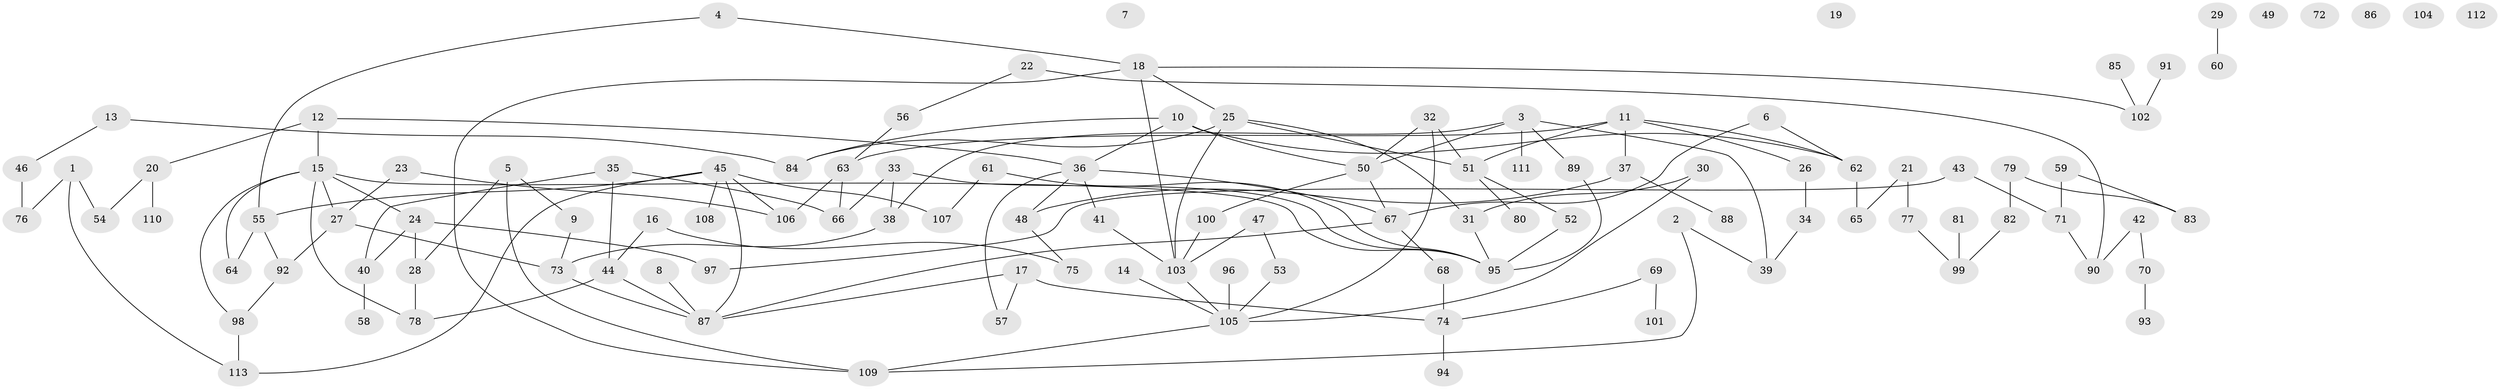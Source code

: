 // Generated by graph-tools (version 1.1) at 2025/33/03/09/25 02:33:28]
// undirected, 113 vertices, 146 edges
graph export_dot {
graph [start="1"]
  node [color=gray90,style=filled];
  1;
  2;
  3;
  4;
  5;
  6;
  7;
  8;
  9;
  10;
  11;
  12;
  13;
  14;
  15;
  16;
  17;
  18;
  19;
  20;
  21;
  22;
  23;
  24;
  25;
  26;
  27;
  28;
  29;
  30;
  31;
  32;
  33;
  34;
  35;
  36;
  37;
  38;
  39;
  40;
  41;
  42;
  43;
  44;
  45;
  46;
  47;
  48;
  49;
  50;
  51;
  52;
  53;
  54;
  55;
  56;
  57;
  58;
  59;
  60;
  61;
  62;
  63;
  64;
  65;
  66;
  67;
  68;
  69;
  70;
  71;
  72;
  73;
  74;
  75;
  76;
  77;
  78;
  79;
  80;
  81;
  82;
  83;
  84;
  85;
  86;
  87;
  88;
  89;
  90;
  91;
  92;
  93;
  94;
  95;
  96;
  97;
  98;
  99;
  100;
  101;
  102;
  103;
  104;
  105;
  106;
  107;
  108;
  109;
  110;
  111;
  112;
  113;
  1 -- 54;
  1 -- 76;
  1 -- 113;
  2 -- 39;
  2 -- 109;
  3 -- 38;
  3 -- 39;
  3 -- 50;
  3 -- 89;
  3 -- 111;
  4 -- 18;
  4 -- 55;
  5 -- 9;
  5 -- 28;
  5 -- 109;
  6 -- 62;
  6 -- 67;
  8 -- 87;
  9 -- 73;
  10 -- 36;
  10 -- 50;
  10 -- 62;
  10 -- 84;
  11 -- 26;
  11 -- 37;
  11 -- 51;
  11 -- 62;
  11 -- 63;
  12 -- 15;
  12 -- 20;
  12 -- 36;
  13 -- 46;
  13 -- 84;
  14 -- 105;
  15 -- 24;
  15 -- 27;
  15 -- 64;
  15 -- 78;
  15 -- 95;
  15 -- 98;
  16 -- 44;
  16 -- 75;
  17 -- 57;
  17 -- 74;
  17 -- 87;
  18 -- 25;
  18 -- 102;
  18 -- 103;
  18 -- 109;
  20 -- 54;
  20 -- 110;
  21 -- 65;
  21 -- 77;
  22 -- 56;
  22 -- 90;
  23 -- 27;
  23 -- 106;
  24 -- 28;
  24 -- 40;
  24 -- 97;
  25 -- 31;
  25 -- 51;
  25 -- 84;
  25 -- 103;
  26 -- 34;
  27 -- 73;
  27 -- 92;
  28 -- 78;
  29 -- 60;
  30 -- 31;
  30 -- 105;
  31 -- 95;
  32 -- 50;
  32 -- 51;
  32 -- 105;
  33 -- 38;
  33 -- 66;
  33 -- 95;
  34 -- 39;
  35 -- 40;
  35 -- 44;
  35 -- 66;
  36 -- 41;
  36 -- 48;
  36 -- 57;
  36 -- 67;
  37 -- 48;
  37 -- 88;
  38 -- 73;
  40 -- 58;
  41 -- 103;
  42 -- 70;
  42 -- 90;
  43 -- 71;
  43 -- 97;
  44 -- 78;
  44 -- 87;
  45 -- 55;
  45 -- 87;
  45 -- 106;
  45 -- 107;
  45 -- 108;
  45 -- 113;
  46 -- 76;
  47 -- 53;
  47 -- 103;
  48 -- 75;
  50 -- 67;
  50 -- 100;
  51 -- 52;
  51 -- 80;
  52 -- 95;
  53 -- 105;
  55 -- 64;
  55 -- 92;
  56 -- 63;
  59 -- 71;
  59 -- 83;
  61 -- 95;
  61 -- 107;
  62 -- 65;
  63 -- 66;
  63 -- 106;
  67 -- 68;
  67 -- 87;
  68 -- 74;
  69 -- 74;
  69 -- 101;
  70 -- 93;
  71 -- 90;
  73 -- 87;
  74 -- 94;
  77 -- 99;
  79 -- 82;
  79 -- 83;
  81 -- 99;
  82 -- 99;
  85 -- 102;
  89 -- 95;
  91 -- 102;
  92 -- 98;
  96 -- 105;
  98 -- 113;
  100 -- 103;
  103 -- 105;
  105 -- 109;
}
